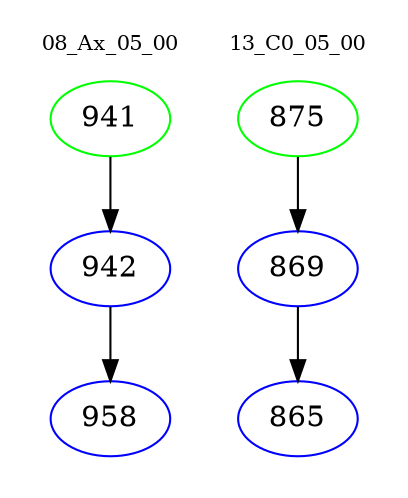 digraph{
subgraph cluster_0 {
color = white
label = "08_Ax_05_00";
fontsize=10;
T0_941 [label="941", color="green"]
T0_941 -> T0_942 [color="black"]
T0_942 [label="942", color="blue"]
T0_942 -> T0_958 [color="black"]
T0_958 [label="958", color="blue"]
}
subgraph cluster_1 {
color = white
label = "13_C0_05_00";
fontsize=10;
T1_875 [label="875", color="green"]
T1_875 -> T1_869 [color="black"]
T1_869 [label="869", color="blue"]
T1_869 -> T1_865 [color="black"]
T1_865 [label="865", color="blue"]
}
}
